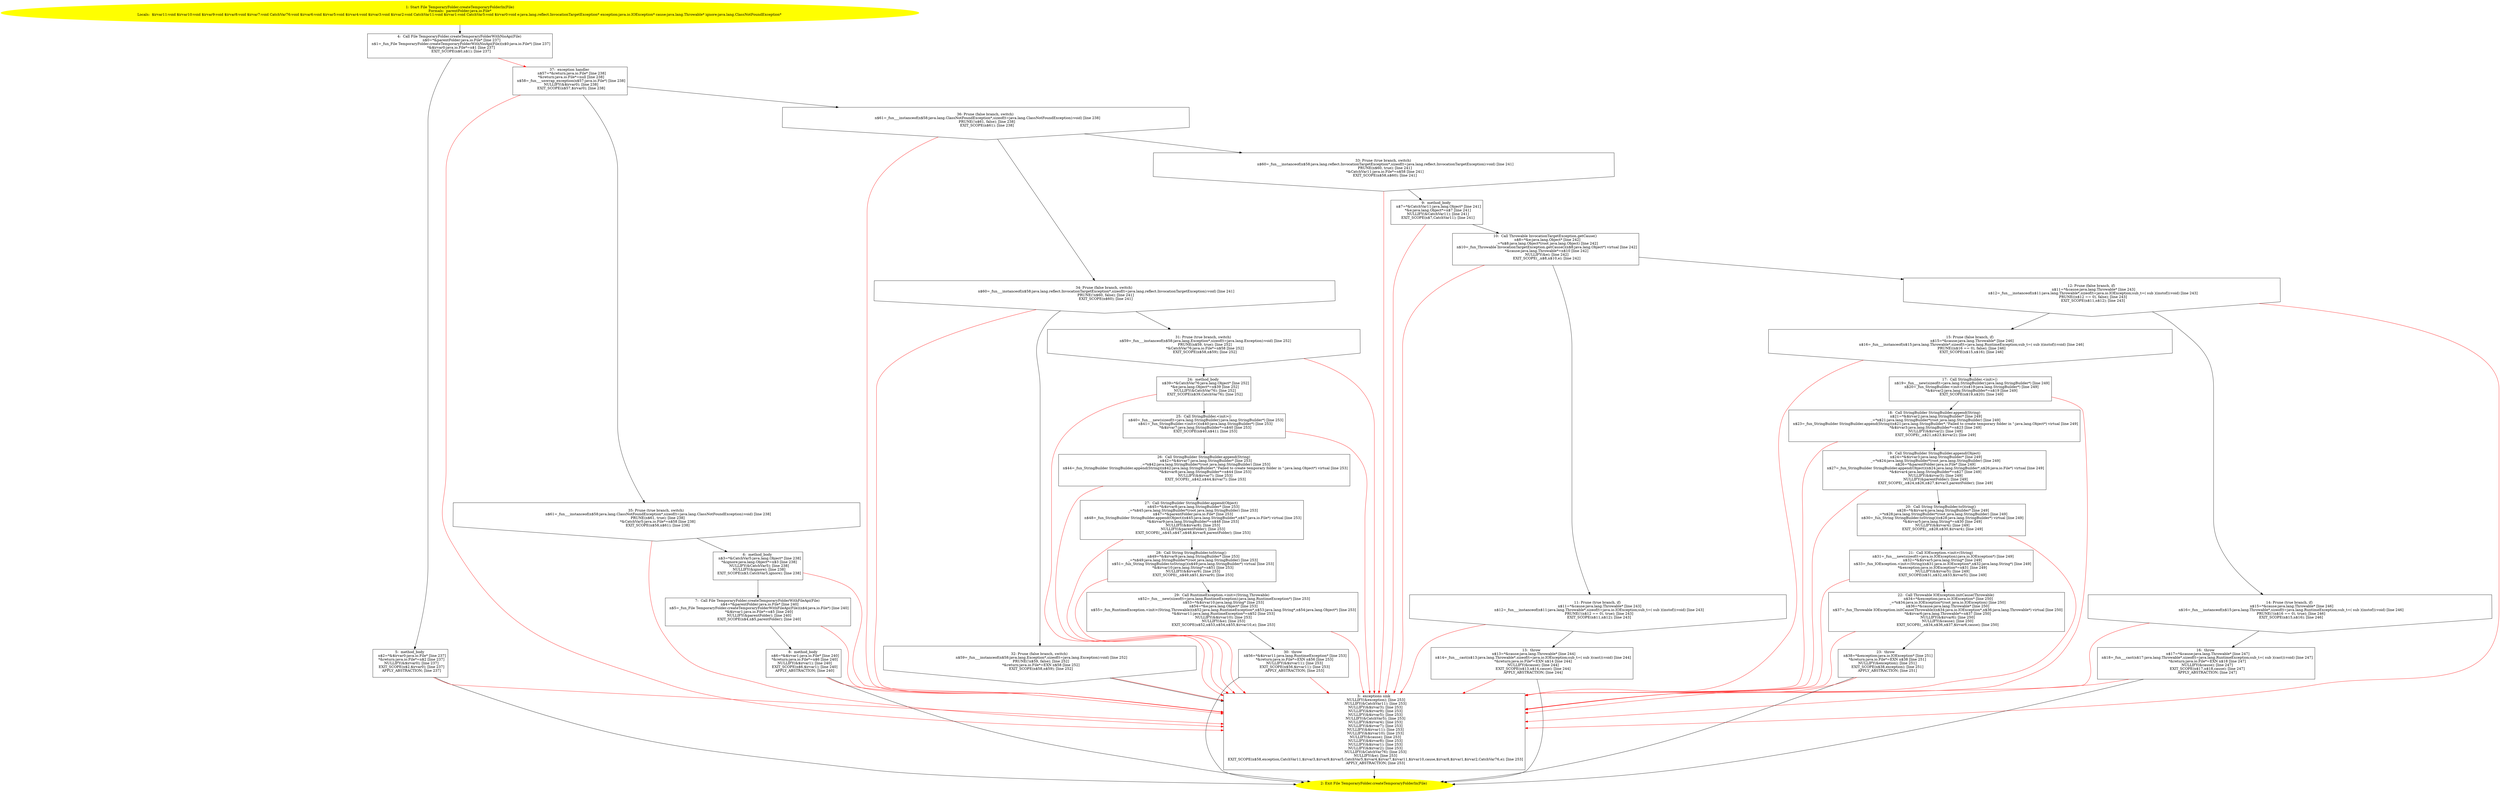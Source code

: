 /* @generated */
digraph cfg {
"org.junit.rules.TemporaryFolder.createTemporaryFolderIn(java.io.File):java.io.File.12b96bd66136469dfebd8bebe7cac778_1" [label="1: Start File TemporaryFolder.createTemporaryFolderIn(File)\nFormals:  parentFolder:java.io.File*\nLocals:  $irvar11:void $irvar10:void $irvar9:void $irvar8:void $irvar7:void CatchVar76:void $irvar6:void $irvar5:void $irvar4:void $irvar3:void $irvar2:void CatchVar11:void $irvar1:void CatchVar5:void $irvar0:void e:java.lang.reflect.InvocationTargetException* exception:java.io.IOException* cause:java.lang.Throwable* ignore:java.lang.ClassNotFoundException* \n  " color=yellow style=filled]
	

	 "org.junit.rules.TemporaryFolder.createTemporaryFolderIn(java.io.File):java.io.File.12b96bd66136469dfebd8bebe7cac778_1" -> "org.junit.rules.TemporaryFolder.createTemporaryFolderIn(java.io.File):java.io.File.12b96bd66136469dfebd8bebe7cac778_4" ;
"org.junit.rules.TemporaryFolder.createTemporaryFolderIn(java.io.File):java.io.File.12b96bd66136469dfebd8bebe7cac778_2" [label="2: Exit File TemporaryFolder.createTemporaryFolderIn(File) \n  " color=yellow style=filled]
	

"org.junit.rules.TemporaryFolder.createTemporaryFolderIn(java.io.File):java.io.File.12b96bd66136469dfebd8bebe7cac778_3" [label="3:  exceptions sink \n   NULLIFY(&exception); [line 253]\n  NULLIFY(&CatchVar11); [line 253]\n  NULLIFY(&$irvar3); [line 253]\n  NULLIFY(&$irvar9); [line 253]\n  NULLIFY(&$irvar5); [line 253]\n  NULLIFY(&CatchVar5); [line 253]\n  NULLIFY(&$irvar4); [line 253]\n  NULLIFY(&$irvar7); [line 253]\n  NULLIFY(&$irvar11); [line 253]\n  NULLIFY(&$irvar10); [line 253]\n  NULLIFY(&cause); [line 253]\n  NULLIFY(&$irvar8); [line 253]\n  NULLIFY(&$irvar1); [line 253]\n  NULLIFY(&$irvar2); [line 253]\n  NULLIFY(&CatchVar76); [line 253]\n  NULLIFY(&e); [line 253]\n  EXIT_SCOPE(n$58,exception,CatchVar11,$irvar3,$irvar9,$irvar5,CatchVar5,$irvar4,$irvar7,$irvar11,$irvar10,cause,$irvar8,$irvar1,$irvar2,CatchVar76,e); [line 253]\n  APPLY_ABSTRACTION; [line 253]\n " shape="box"]
	

	 "org.junit.rules.TemporaryFolder.createTemporaryFolderIn(java.io.File):java.io.File.12b96bd66136469dfebd8bebe7cac778_3" -> "org.junit.rules.TemporaryFolder.createTemporaryFolderIn(java.io.File):java.io.File.12b96bd66136469dfebd8bebe7cac778_2" ;
"org.junit.rules.TemporaryFolder.createTemporaryFolderIn(java.io.File):java.io.File.12b96bd66136469dfebd8bebe7cac778_4" [label="4:  Call File TemporaryFolder.createTemporaryFolderWithNioApi(File) \n   n$0=*&parentFolder:java.io.File* [line 237]\n  n$1=_fun_File TemporaryFolder.createTemporaryFolderWithNioApi(File)(n$0:java.io.File*) [line 237]\n  *&$irvar0:java.io.File*=n$1 [line 237]\n  EXIT_SCOPE(n$0,n$1); [line 237]\n " shape="box"]
	

	 "org.junit.rules.TemporaryFolder.createTemporaryFolderIn(java.io.File):java.io.File.12b96bd66136469dfebd8bebe7cac778_4" -> "org.junit.rules.TemporaryFolder.createTemporaryFolderIn(java.io.File):java.io.File.12b96bd66136469dfebd8bebe7cac778_5" ;
	 "org.junit.rules.TemporaryFolder.createTemporaryFolderIn(java.io.File):java.io.File.12b96bd66136469dfebd8bebe7cac778_4" -> "org.junit.rules.TemporaryFolder.createTemporaryFolderIn(java.io.File):java.io.File.12b96bd66136469dfebd8bebe7cac778_37" [color="red" ];
"org.junit.rules.TemporaryFolder.createTemporaryFolderIn(java.io.File):java.io.File.12b96bd66136469dfebd8bebe7cac778_5" [label="5:  method_body \n   n$2=*&$irvar0:java.io.File* [line 237]\n  *&return:java.io.File*=n$2 [line 237]\n  NULLIFY(&$irvar0); [line 237]\n  EXIT_SCOPE(n$2,$irvar0); [line 237]\n  APPLY_ABSTRACTION; [line 237]\n " shape="box"]
	

	 "org.junit.rules.TemporaryFolder.createTemporaryFolderIn(java.io.File):java.io.File.12b96bd66136469dfebd8bebe7cac778_5" -> "org.junit.rules.TemporaryFolder.createTemporaryFolderIn(java.io.File):java.io.File.12b96bd66136469dfebd8bebe7cac778_2" ;
	 "org.junit.rules.TemporaryFolder.createTemporaryFolderIn(java.io.File):java.io.File.12b96bd66136469dfebd8bebe7cac778_5" -> "org.junit.rules.TemporaryFolder.createTemporaryFolderIn(java.io.File):java.io.File.12b96bd66136469dfebd8bebe7cac778_3" [color="red" ];
"org.junit.rules.TemporaryFolder.createTemporaryFolderIn(java.io.File):java.io.File.12b96bd66136469dfebd8bebe7cac778_6" [label="6:  method_body \n   n$3=*&CatchVar5:java.lang.Object* [line 238]\n  *&ignore:java.lang.Object*=n$3 [line 238]\n  NULLIFY(&CatchVar5); [line 238]\n  NULLIFY(&ignore); [line 238]\n  EXIT_SCOPE(n$3,CatchVar5,ignore); [line 238]\n " shape="box"]
	

	 "org.junit.rules.TemporaryFolder.createTemporaryFolderIn(java.io.File):java.io.File.12b96bd66136469dfebd8bebe7cac778_6" -> "org.junit.rules.TemporaryFolder.createTemporaryFolderIn(java.io.File):java.io.File.12b96bd66136469dfebd8bebe7cac778_7" ;
	 "org.junit.rules.TemporaryFolder.createTemporaryFolderIn(java.io.File):java.io.File.12b96bd66136469dfebd8bebe7cac778_6" -> "org.junit.rules.TemporaryFolder.createTemporaryFolderIn(java.io.File):java.io.File.12b96bd66136469dfebd8bebe7cac778_3" [color="red" ];
"org.junit.rules.TemporaryFolder.createTemporaryFolderIn(java.io.File):java.io.File.12b96bd66136469dfebd8bebe7cac778_7" [label="7:  Call File TemporaryFolder.createTemporaryFolderWithFileApi(File) \n   n$4=*&parentFolder:java.io.File* [line 240]\n  n$5=_fun_File TemporaryFolder.createTemporaryFolderWithFileApi(File)(n$4:java.io.File*) [line 240]\n  *&$irvar1:java.io.File*=n$5 [line 240]\n  NULLIFY(&parentFolder); [line 240]\n  EXIT_SCOPE(n$4,n$5,parentFolder); [line 240]\n " shape="box"]
	

	 "org.junit.rules.TemporaryFolder.createTemporaryFolderIn(java.io.File):java.io.File.12b96bd66136469dfebd8bebe7cac778_7" -> "org.junit.rules.TemporaryFolder.createTemporaryFolderIn(java.io.File):java.io.File.12b96bd66136469dfebd8bebe7cac778_8" ;
	 "org.junit.rules.TemporaryFolder.createTemporaryFolderIn(java.io.File):java.io.File.12b96bd66136469dfebd8bebe7cac778_7" -> "org.junit.rules.TemporaryFolder.createTemporaryFolderIn(java.io.File):java.io.File.12b96bd66136469dfebd8bebe7cac778_3" [color="red" ];
"org.junit.rules.TemporaryFolder.createTemporaryFolderIn(java.io.File):java.io.File.12b96bd66136469dfebd8bebe7cac778_8" [label="8:  method_body \n   n$6=*&$irvar1:java.io.File* [line 240]\n  *&return:java.io.File*=n$6 [line 240]\n  NULLIFY(&$irvar1); [line 240]\n  EXIT_SCOPE(n$6,$irvar1); [line 240]\n  APPLY_ABSTRACTION; [line 240]\n " shape="box"]
	

	 "org.junit.rules.TemporaryFolder.createTemporaryFolderIn(java.io.File):java.io.File.12b96bd66136469dfebd8bebe7cac778_8" -> "org.junit.rules.TemporaryFolder.createTemporaryFolderIn(java.io.File):java.io.File.12b96bd66136469dfebd8bebe7cac778_2" ;
	 "org.junit.rules.TemporaryFolder.createTemporaryFolderIn(java.io.File):java.io.File.12b96bd66136469dfebd8bebe7cac778_8" -> "org.junit.rules.TemporaryFolder.createTemporaryFolderIn(java.io.File):java.io.File.12b96bd66136469dfebd8bebe7cac778_3" [color="red" ];
"org.junit.rules.TemporaryFolder.createTemporaryFolderIn(java.io.File):java.io.File.12b96bd66136469dfebd8bebe7cac778_9" [label="9:  method_body \n   n$7=*&CatchVar11:java.lang.Object* [line 241]\n  *&e:java.lang.Object*=n$7 [line 241]\n  NULLIFY(&CatchVar11); [line 241]\n  EXIT_SCOPE(n$7,CatchVar11); [line 241]\n " shape="box"]
	

	 "org.junit.rules.TemporaryFolder.createTemporaryFolderIn(java.io.File):java.io.File.12b96bd66136469dfebd8bebe7cac778_9" -> "org.junit.rules.TemporaryFolder.createTemporaryFolderIn(java.io.File):java.io.File.12b96bd66136469dfebd8bebe7cac778_10" ;
	 "org.junit.rules.TemporaryFolder.createTemporaryFolderIn(java.io.File):java.io.File.12b96bd66136469dfebd8bebe7cac778_9" -> "org.junit.rules.TemporaryFolder.createTemporaryFolderIn(java.io.File):java.io.File.12b96bd66136469dfebd8bebe7cac778_3" [color="red" ];
"org.junit.rules.TemporaryFolder.createTemporaryFolderIn(java.io.File):java.io.File.12b96bd66136469dfebd8bebe7cac778_10" [label="10:  Call Throwable InvocationTargetException.getCause() \n   n$8=*&e:java.lang.Object* [line 242]\n  _=*n$8:java.lang.Object*(root java.lang.Object) [line 242]\n  n$10=_fun_Throwable InvocationTargetException.getCause()(n$8:java.lang.Object*) virtual [line 242]\n  *&cause:java.lang.Throwable*=n$10 [line 242]\n  NULLIFY(&e); [line 242]\n  EXIT_SCOPE(_,n$8,n$10,e); [line 242]\n " shape="box"]
	

	 "org.junit.rules.TemporaryFolder.createTemporaryFolderIn(java.io.File):java.io.File.12b96bd66136469dfebd8bebe7cac778_10" -> "org.junit.rules.TemporaryFolder.createTemporaryFolderIn(java.io.File):java.io.File.12b96bd66136469dfebd8bebe7cac778_11" ;
	 "org.junit.rules.TemporaryFolder.createTemporaryFolderIn(java.io.File):java.io.File.12b96bd66136469dfebd8bebe7cac778_10" -> "org.junit.rules.TemporaryFolder.createTemporaryFolderIn(java.io.File):java.io.File.12b96bd66136469dfebd8bebe7cac778_12" ;
	 "org.junit.rules.TemporaryFolder.createTemporaryFolderIn(java.io.File):java.io.File.12b96bd66136469dfebd8bebe7cac778_10" -> "org.junit.rules.TemporaryFolder.createTemporaryFolderIn(java.io.File):java.io.File.12b96bd66136469dfebd8bebe7cac778_3" [color="red" ];
"org.junit.rules.TemporaryFolder.createTemporaryFolderIn(java.io.File):java.io.File.12b96bd66136469dfebd8bebe7cac778_11" [label="11: Prune (true branch, if) \n   n$11=*&cause:java.lang.Throwable* [line 243]\n  n$12=_fun___instanceof(n$11:java.lang.Throwable*,sizeof(t=java.io.IOException;sub_t=( sub )(instof)):void) [line 243]\n  PRUNE(!(n$12 == 0), true); [line 243]\n  EXIT_SCOPE(n$11,n$12); [line 243]\n " shape="invhouse"]
	

	 "org.junit.rules.TemporaryFolder.createTemporaryFolderIn(java.io.File):java.io.File.12b96bd66136469dfebd8bebe7cac778_11" -> "org.junit.rules.TemporaryFolder.createTemporaryFolderIn(java.io.File):java.io.File.12b96bd66136469dfebd8bebe7cac778_13" ;
	 "org.junit.rules.TemporaryFolder.createTemporaryFolderIn(java.io.File):java.io.File.12b96bd66136469dfebd8bebe7cac778_11" -> "org.junit.rules.TemporaryFolder.createTemporaryFolderIn(java.io.File):java.io.File.12b96bd66136469dfebd8bebe7cac778_3" [color="red" ];
"org.junit.rules.TemporaryFolder.createTemporaryFolderIn(java.io.File):java.io.File.12b96bd66136469dfebd8bebe7cac778_12" [label="12: Prune (false branch, if) \n   n$11=*&cause:java.lang.Throwable* [line 243]\n  n$12=_fun___instanceof(n$11:java.lang.Throwable*,sizeof(t=java.io.IOException;sub_t=( sub )(instof)):void) [line 243]\n  PRUNE((n$12 == 0), false); [line 243]\n  EXIT_SCOPE(n$11,n$12); [line 243]\n " shape="invhouse"]
	

	 "org.junit.rules.TemporaryFolder.createTemporaryFolderIn(java.io.File):java.io.File.12b96bd66136469dfebd8bebe7cac778_12" -> "org.junit.rules.TemporaryFolder.createTemporaryFolderIn(java.io.File):java.io.File.12b96bd66136469dfebd8bebe7cac778_14" ;
	 "org.junit.rules.TemporaryFolder.createTemporaryFolderIn(java.io.File):java.io.File.12b96bd66136469dfebd8bebe7cac778_12" -> "org.junit.rules.TemporaryFolder.createTemporaryFolderIn(java.io.File):java.io.File.12b96bd66136469dfebd8bebe7cac778_15" ;
	 "org.junit.rules.TemporaryFolder.createTemporaryFolderIn(java.io.File):java.io.File.12b96bd66136469dfebd8bebe7cac778_12" -> "org.junit.rules.TemporaryFolder.createTemporaryFolderIn(java.io.File):java.io.File.12b96bd66136469dfebd8bebe7cac778_3" [color="red" ];
"org.junit.rules.TemporaryFolder.createTemporaryFolderIn(java.io.File):java.io.File.12b96bd66136469dfebd8bebe7cac778_13" [label="13:  throw \n   n$13=*&cause:java.lang.Throwable* [line 244]\n  n$14=_fun___cast(n$13:java.lang.Throwable*,sizeof(t=java.io.IOException;sub_t=( sub )(cast)):void) [line 244]\n  *&return:java.io.File*=EXN n$14 [line 244]\n  NULLIFY(&cause); [line 244]\n  EXIT_SCOPE(n$13,n$14,cause); [line 244]\n  APPLY_ABSTRACTION; [line 244]\n " shape="box"]
	

	 "org.junit.rules.TemporaryFolder.createTemporaryFolderIn(java.io.File):java.io.File.12b96bd66136469dfebd8bebe7cac778_13" -> "org.junit.rules.TemporaryFolder.createTemporaryFolderIn(java.io.File):java.io.File.12b96bd66136469dfebd8bebe7cac778_2" ;
	 "org.junit.rules.TemporaryFolder.createTemporaryFolderIn(java.io.File):java.io.File.12b96bd66136469dfebd8bebe7cac778_13" -> "org.junit.rules.TemporaryFolder.createTemporaryFolderIn(java.io.File):java.io.File.12b96bd66136469dfebd8bebe7cac778_3" [color="red" ];
"org.junit.rules.TemporaryFolder.createTemporaryFolderIn(java.io.File):java.io.File.12b96bd66136469dfebd8bebe7cac778_14" [label="14: Prune (true branch, if) \n   n$15=*&cause:java.lang.Throwable* [line 246]\n  n$16=_fun___instanceof(n$15:java.lang.Throwable*,sizeof(t=java.lang.RuntimeException;sub_t=( sub )(instof)):void) [line 246]\n  PRUNE(!(n$16 == 0), true); [line 246]\n  EXIT_SCOPE(n$15,n$16); [line 246]\n " shape="invhouse"]
	

	 "org.junit.rules.TemporaryFolder.createTemporaryFolderIn(java.io.File):java.io.File.12b96bd66136469dfebd8bebe7cac778_14" -> "org.junit.rules.TemporaryFolder.createTemporaryFolderIn(java.io.File):java.io.File.12b96bd66136469dfebd8bebe7cac778_16" ;
	 "org.junit.rules.TemporaryFolder.createTemporaryFolderIn(java.io.File):java.io.File.12b96bd66136469dfebd8bebe7cac778_14" -> "org.junit.rules.TemporaryFolder.createTemporaryFolderIn(java.io.File):java.io.File.12b96bd66136469dfebd8bebe7cac778_3" [color="red" ];
"org.junit.rules.TemporaryFolder.createTemporaryFolderIn(java.io.File):java.io.File.12b96bd66136469dfebd8bebe7cac778_15" [label="15: Prune (false branch, if) \n   n$15=*&cause:java.lang.Throwable* [line 246]\n  n$16=_fun___instanceof(n$15:java.lang.Throwable*,sizeof(t=java.lang.RuntimeException;sub_t=( sub )(instof)):void) [line 246]\n  PRUNE((n$16 == 0), false); [line 246]\n  EXIT_SCOPE(n$15,n$16); [line 246]\n " shape="invhouse"]
	

	 "org.junit.rules.TemporaryFolder.createTemporaryFolderIn(java.io.File):java.io.File.12b96bd66136469dfebd8bebe7cac778_15" -> "org.junit.rules.TemporaryFolder.createTemporaryFolderIn(java.io.File):java.io.File.12b96bd66136469dfebd8bebe7cac778_17" ;
	 "org.junit.rules.TemporaryFolder.createTemporaryFolderIn(java.io.File):java.io.File.12b96bd66136469dfebd8bebe7cac778_15" -> "org.junit.rules.TemporaryFolder.createTemporaryFolderIn(java.io.File):java.io.File.12b96bd66136469dfebd8bebe7cac778_3" [color="red" ];
"org.junit.rules.TemporaryFolder.createTemporaryFolderIn(java.io.File):java.io.File.12b96bd66136469dfebd8bebe7cac778_16" [label="16:  throw \n   n$17=*&cause:java.lang.Throwable* [line 247]\n  n$18=_fun___cast(n$17:java.lang.Throwable*,sizeof(t=java.lang.RuntimeException;sub_t=( sub )(cast)):void) [line 247]\n  *&return:java.io.File*=EXN n$18 [line 247]\n  NULLIFY(&cause); [line 247]\n  EXIT_SCOPE(n$17,n$18,cause); [line 247]\n  APPLY_ABSTRACTION; [line 247]\n " shape="box"]
	

	 "org.junit.rules.TemporaryFolder.createTemporaryFolderIn(java.io.File):java.io.File.12b96bd66136469dfebd8bebe7cac778_16" -> "org.junit.rules.TemporaryFolder.createTemporaryFolderIn(java.io.File):java.io.File.12b96bd66136469dfebd8bebe7cac778_2" ;
	 "org.junit.rules.TemporaryFolder.createTemporaryFolderIn(java.io.File):java.io.File.12b96bd66136469dfebd8bebe7cac778_16" -> "org.junit.rules.TemporaryFolder.createTemporaryFolderIn(java.io.File):java.io.File.12b96bd66136469dfebd8bebe7cac778_3" [color="red" ];
"org.junit.rules.TemporaryFolder.createTemporaryFolderIn(java.io.File):java.io.File.12b96bd66136469dfebd8bebe7cac778_17" [label="17:  Call StringBuilder.<init>() \n   n$19=_fun___new(sizeof(t=java.lang.StringBuilder):java.lang.StringBuilder*) [line 249]\n  n$20=_fun_StringBuilder.<init>()(n$19:java.lang.StringBuilder*) [line 249]\n  *&$irvar2:java.lang.StringBuilder*=n$19 [line 249]\n  EXIT_SCOPE(n$19,n$20); [line 249]\n " shape="box"]
	

	 "org.junit.rules.TemporaryFolder.createTemporaryFolderIn(java.io.File):java.io.File.12b96bd66136469dfebd8bebe7cac778_17" -> "org.junit.rules.TemporaryFolder.createTemporaryFolderIn(java.io.File):java.io.File.12b96bd66136469dfebd8bebe7cac778_18" ;
	 "org.junit.rules.TemporaryFolder.createTemporaryFolderIn(java.io.File):java.io.File.12b96bd66136469dfebd8bebe7cac778_17" -> "org.junit.rules.TemporaryFolder.createTemporaryFolderIn(java.io.File):java.io.File.12b96bd66136469dfebd8bebe7cac778_3" [color="red" ];
"org.junit.rules.TemporaryFolder.createTemporaryFolderIn(java.io.File):java.io.File.12b96bd66136469dfebd8bebe7cac778_18" [label="18:  Call StringBuilder StringBuilder.append(String) \n   n$21=*&$irvar2:java.lang.StringBuilder* [line 249]\n  _=*n$21:java.lang.StringBuilder*(root java.lang.StringBuilder) [line 249]\n  n$23=_fun_StringBuilder StringBuilder.append(String)(n$21:java.lang.StringBuilder*,\"Failed to create temporary folder in \":java.lang.Object*) virtual [line 249]\n  *&$irvar3:java.lang.StringBuilder*=n$23 [line 249]\n  NULLIFY(&$irvar2); [line 249]\n  EXIT_SCOPE(_,n$21,n$23,$irvar2); [line 249]\n " shape="box"]
	

	 "org.junit.rules.TemporaryFolder.createTemporaryFolderIn(java.io.File):java.io.File.12b96bd66136469dfebd8bebe7cac778_18" -> "org.junit.rules.TemporaryFolder.createTemporaryFolderIn(java.io.File):java.io.File.12b96bd66136469dfebd8bebe7cac778_19" ;
	 "org.junit.rules.TemporaryFolder.createTemporaryFolderIn(java.io.File):java.io.File.12b96bd66136469dfebd8bebe7cac778_18" -> "org.junit.rules.TemporaryFolder.createTemporaryFolderIn(java.io.File):java.io.File.12b96bd66136469dfebd8bebe7cac778_3" [color="red" ];
"org.junit.rules.TemporaryFolder.createTemporaryFolderIn(java.io.File):java.io.File.12b96bd66136469dfebd8bebe7cac778_19" [label="19:  Call StringBuilder StringBuilder.append(Object) \n   n$24=*&$irvar3:java.lang.StringBuilder* [line 249]\n  _=*n$24:java.lang.StringBuilder*(root java.lang.StringBuilder) [line 249]\n  n$26=*&parentFolder:java.io.File* [line 249]\n  n$27=_fun_StringBuilder StringBuilder.append(Object)(n$24:java.lang.StringBuilder*,n$26:java.io.File*) virtual [line 249]\n  *&$irvar4:java.lang.StringBuilder*=n$27 [line 249]\n  NULLIFY(&$irvar3); [line 249]\n  NULLIFY(&parentFolder); [line 249]\n  EXIT_SCOPE(_,n$24,n$26,n$27,$irvar3,parentFolder); [line 249]\n " shape="box"]
	

	 "org.junit.rules.TemporaryFolder.createTemporaryFolderIn(java.io.File):java.io.File.12b96bd66136469dfebd8bebe7cac778_19" -> "org.junit.rules.TemporaryFolder.createTemporaryFolderIn(java.io.File):java.io.File.12b96bd66136469dfebd8bebe7cac778_20" ;
	 "org.junit.rules.TemporaryFolder.createTemporaryFolderIn(java.io.File):java.io.File.12b96bd66136469dfebd8bebe7cac778_19" -> "org.junit.rules.TemporaryFolder.createTemporaryFolderIn(java.io.File):java.io.File.12b96bd66136469dfebd8bebe7cac778_3" [color="red" ];
"org.junit.rules.TemporaryFolder.createTemporaryFolderIn(java.io.File):java.io.File.12b96bd66136469dfebd8bebe7cac778_20" [label="20:  Call String StringBuilder.toString() \n   n$28=*&$irvar4:java.lang.StringBuilder* [line 249]\n  _=*n$28:java.lang.StringBuilder*(root java.lang.StringBuilder) [line 249]\n  n$30=_fun_String StringBuilder.toString()(n$28:java.lang.StringBuilder*) virtual [line 249]\n  *&$irvar5:java.lang.String*=n$30 [line 249]\n  NULLIFY(&$irvar4); [line 249]\n  EXIT_SCOPE(_,n$28,n$30,$irvar4); [line 249]\n " shape="box"]
	

	 "org.junit.rules.TemporaryFolder.createTemporaryFolderIn(java.io.File):java.io.File.12b96bd66136469dfebd8bebe7cac778_20" -> "org.junit.rules.TemporaryFolder.createTemporaryFolderIn(java.io.File):java.io.File.12b96bd66136469dfebd8bebe7cac778_21" ;
	 "org.junit.rules.TemporaryFolder.createTemporaryFolderIn(java.io.File):java.io.File.12b96bd66136469dfebd8bebe7cac778_20" -> "org.junit.rules.TemporaryFolder.createTemporaryFolderIn(java.io.File):java.io.File.12b96bd66136469dfebd8bebe7cac778_3" [color="red" ];
"org.junit.rules.TemporaryFolder.createTemporaryFolderIn(java.io.File):java.io.File.12b96bd66136469dfebd8bebe7cac778_21" [label="21:  Call IOException.<init>(String) \n   n$31=_fun___new(sizeof(t=java.io.IOException):java.io.IOException*) [line 249]\n  n$32=*&$irvar5:java.lang.String* [line 249]\n  n$33=_fun_IOException.<init>(String)(n$31:java.io.IOException*,n$32:java.lang.String*) [line 249]\n  *&exception:java.io.IOException*=n$31 [line 249]\n  NULLIFY(&$irvar5); [line 249]\n  EXIT_SCOPE(n$31,n$32,n$33,$irvar5); [line 249]\n " shape="box"]
	

	 "org.junit.rules.TemporaryFolder.createTemporaryFolderIn(java.io.File):java.io.File.12b96bd66136469dfebd8bebe7cac778_21" -> "org.junit.rules.TemporaryFolder.createTemporaryFolderIn(java.io.File):java.io.File.12b96bd66136469dfebd8bebe7cac778_22" ;
	 "org.junit.rules.TemporaryFolder.createTemporaryFolderIn(java.io.File):java.io.File.12b96bd66136469dfebd8bebe7cac778_21" -> "org.junit.rules.TemporaryFolder.createTemporaryFolderIn(java.io.File):java.io.File.12b96bd66136469dfebd8bebe7cac778_3" [color="red" ];
"org.junit.rules.TemporaryFolder.createTemporaryFolderIn(java.io.File):java.io.File.12b96bd66136469dfebd8bebe7cac778_22" [label="22:  Call Throwable IOException.initCause(Throwable) \n   n$34=*&exception:java.io.IOException* [line 250]\n  _=*n$34:java.io.IOException*(root java.io.IOException) [line 250]\n  n$36=*&cause:java.lang.Throwable* [line 250]\n  n$37=_fun_Throwable IOException.initCause(Throwable)(n$34:java.io.IOException*,n$36:java.lang.Throwable*) virtual [line 250]\n  *&$irvar6:java.lang.Throwable*=n$37 [line 250]\n  NULLIFY(&$irvar6); [line 250]\n  NULLIFY(&cause); [line 250]\n  EXIT_SCOPE(_,n$34,n$36,n$37,$irvar6,cause); [line 250]\n " shape="box"]
	

	 "org.junit.rules.TemporaryFolder.createTemporaryFolderIn(java.io.File):java.io.File.12b96bd66136469dfebd8bebe7cac778_22" -> "org.junit.rules.TemporaryFolder.createTemporaryFolderIn(java.io.File):java.io.File.12b96bd66136469dfebd8bebe7cac778_23" ;
	 "org.junit.rules.TemporaryFolder.createTemporaryFolderIn(java.io.File):java.io.File.12b96bd66136469dfebd8bebe7cac778_22" -> "org.junit.rules.TemporaryFolder.createTemporaryFolderIn(java.io.File):java.io.File.12b96bd66136469dfebd8bebe7cac778_3" [color="red" ];
"org.junit.rules.TemporaryFolder.createTemporaryFolderIn(java.io.File):java.io.File.12b96bd66136469dfebd8bebe7cac778_23" [label="23:  throw \n   n$38=*&exception:java.io.IOException* [line 251]\n  *&return:java.io.File*=EXN n$38 [line 251]\n  NULLIFY(&exception); [line 251]\n  EXIT_SCOPE(n$38,exception); [line 251]\n  APPLY_ABSTRACTION; [line 251]\n " shape="box"]
	

	 "org.junit.rules.TemporaryFolder.createTemporaryFolderIn(java.io.File):java.io.File.12b96bd66136469dfebd8bebe7cac778_23" -> "org.junit.rules.TemporaryFolder.createTemporaryFolderIn(java.io.File):java.io.File.12b96bd66136469dfebd8bebe7cac778_2" ;
	 "org.junit.rules.TemporaryFolder.createTemporaryFolderIn(java.io.File):java.io.File.12b96bd66136469dfebd8bebe7cac778_23" -> "org.junit.rules.TemporaryFolder.createTemporaryFolderIn(java.io.File):java.io.File.12b96bd66136469dfebd8bebe7cac778_3" [color="red" ];
"org.junit.rules.TemporaryFolder.createTemporaryFolderIn(java.io.File):java.io.File.12b96bd66136469dfebd8bebe7cac778_24" [label="24:  method_body \n   n$39=*&CatchVar76:java.lang.Object* [line 252]\n  *&e:java.lang.Object*=n$39 [line 252]\n  NULLIFY(&CatchVar76); [line 252]\n  EXIT_SCOPE(n$39,CatchVar76); [line 252]\n " shape="box"]
	

	 "org.junit.rules.TemporaryFolder.createTemporaryFolderIn(java.io.File):java.io.File.12b96bd66136469dfebd8bebe7cac778_24" -> "org.junit.rules.TemporaryFolder.createTemporaryFolderIn(java.io.File):java.io.File.12b96bd66136469dfebd8bebe7cac778_25" ;
	 "org.junit.rules.TemporaryFolder.createTemporaryFolderIn(java.io.File):java.io.File.12b96bd66136469dfebd8bebe7cac778_24" -> "org.junit.rules.TemporaryFolder.createTemporaryFolderIn(java.io.File):java.io.File.12b96bd66136469dfebd8bebe7cac778_3" [color="red" ];
"org.junit.rules.TemporaryFolder.createTemporaryFolderIn(java.io.File):java.io.File.12b96bd66136469dfebd8bebe7cac778_25" [label="25:  Call StringBuilder.<init>() \n   n$40=_fun___new(sizeof(t=java.lang.StringBuilder):java.lang.StringBuilder*) [line 253]\n  n$41=_fun_StringBuilder.<init>()(n$40:java.lang.StringBuilder*) [line 253]\n  *&$irvar7:java.lang.StringBuilder*=n$40 [line 253]\n  EXIT_SCOPE(n$40,n$41); [line 253]\n " shape="box"]
	

	 "org.junit.rules.TemporaryFolder.createTemporaryFolderIn(java.io.File):java.io.File.12b96bd66136469dfebd8bebe7cac778_25" -> "org.junit.rules.TemporaryFolder.createTemporaryFolderIn(java.io.File):java.io.File.12b96bd66136469dfebd8bebe7cac778_26" ;
	 "org.junit.rules.TemporaryFolder.createTemporaryFolderIn(java.io.File):java.io.File.12b96bd66136469dfebd8bebe7cac778_25" -> "org.junit.rules.TemporaryFolder.createTemporaryFolderIn(java.io.File):java.io.File.12b96bd66136469dfebd8bebe7cac778_3" [color="red" ];
"org.junit.rules.TemporaryFolder.createTemporaryFolderIn(java.io.File):java.io.File.12b96bd66136469dfebd8bebe7cac778_26" [label="26:  Call StringBuilder StringBuilder.append(String) \n   n$42=*&$irvar7:java.lang.StringBuilder* [line 253]\n  _=*n$42:java.lang.StringBuilder*(root java.lang.StringBuilder) [line 253]\n  n$44=_fun_StringBuilder StringBuilder.append(String)(n$42:java.lang.StringBuilder*,\"Failed to create temporary folder in \":java.lang.Object*) virtual [line 253]\n  *&$irvar8:java.lang.StringBuilder*=n$44 [line 253]\n  NULLIFY(&$irvar7); [line 253]\n  EXIT_SCOPE(_,n$42,n$44,$irvar7); [line 253]\n " shape="box"]
	

	 "org.junit.rules.TemporaryFolder.createTemporaryFolderIn(java.io.File):java.io.File.12b96bd66136469dfebd8bebe7cac778_26" -> "org.junit.rules.TemporaryFolder.createTemporaryFolderIn(java.io.File):java.io.File.12b96bd66136469dfebd8bebe7cac778_27" ;
	 "org.junit.rules.TemporaryFolder.createTemporaryFolderIn(java.io.File):java.io.File.12b96bd66136469dfebd8bebe7cac778_26" -> "org.junit.rules.TemporaryFolder.createTemporaryFolderIn(java.io.File):java.io.File.12b96bd66136469dfebd8bebe7cac778_3" [color="red" ];
"org.junit.rules.TemporaryFolder.createTemporaryFolderIn(java.io.File):java.io.File.12b96bd66136469dfebd8bebe7cac778_27" [label="27:  Call StringBuilder StringBuilder.append(Object) \n   n$45=*&$irvar8:java.lang.StringBuilder* [line 253]\n  _=*n$45:java.lang.StringBuilder*(root java.lang.StringBuilder) [line 253]\n  n$47=*&parentFolder:java.io.File* [line 253]\n  n$48=_fun_StringBuilder StringBuilder.append(Object)(n$45:java.lang.StringBuilder*,n$47:java.io.File*) virtual [line 253]\n  *&$irvar9:java.lang.StringBuilder*=n$48 [line 253]\n  NULLIFY(&$irvar8); [line 253]\n  NULLIFY(&parentFolder); [line 253]\n  EXIT_SCOPE(_,n$45,n$47,n$48,$irvar8,parentFolder); [line 253]\n " shape="box"]
	

	 "org.junit.rules.TemporaryFolder.createTemporaryFolderIn(java.io.File):java.io.File.12b96bd66136469dfebd8bebe7cac778_27" -> "org.junit.rules.TemporaryFolder.createTemporaryFolderIn(java.io.File):java.io.File.12b96bd66136469dfebd8bebe7cac778_28" ;
	 "org.junit.rules.TemporaryFolder.createTemporaryFolderIn(java.io.File):java.io.File.12b96bd66136469dfebd8bebe7cac778_27" -> "org.junit.rules.TemporaryFolder.createTemporaryFolderIn(java.io.File):java.io.File.12b96bd66136469dfebd8bebe7cac778_3" [color="red" ];
"org.junit.rules.TemporaryFolder.createTemporaryFolderIn(java.io.File):java.io.File.12b96bd66136469dfebd8bebe7cac778_28" [label="28:  Call String StringBuilder.toString() \n   n$49=*&$irvar9:java.lang.StringBuilder* [line 253]\n  _=*n$49:java.lang.StringBuilder*(root java.lang.StringBuilder) [line 253]\n  n$51=_fun_String StringBuilder.toString()(n$49:java.lang.StringBuilder*) virtual [line 253]\n  *&$irvar10:java.lang.String*=n$51 [line 253]\n  NULLIFY(&$irvar9); [line 253]\n  EXIT_SCOPE(_,n$49,n$51,$irvar9); [line 253]\n " shape="box"]
	

	 "org.junit.rules.TemporaryFolder.createTemporaryFolderIn(java.io.File):java.io.File.12b96bd66136469dfebd8bebe7cac778_28" -> "org.junit.rules.TemporaryFolder.createTemporaryFolderIn(java.io.File):java.io.File.12b96bd66136469dfebd8bebe7cac778_29" ;
	 "org.junit.rules.TemporaryFolder.createTemporaryFolderIn(java.io.File):java.io.File.12b96bd66136469dfebd8bebe7cac778_28" -> "org.junit.rules.TemporaryFolder.createTemporaryFolderIn(java.io.File):java.io.File.12b96bd66136469dfebd8bebe7cac778_3" [color="red" ];
"org.junit.rules.TemporaryFolder.createTemporaryFolderIn(java.io.File):java.io.File.12b96bd66136469dfebd8bebe7cac778_29" [label="29:  Call RuntimeException.<init>(String,Throwable) \n   n$52=_fun___new(sizeof(t=java.lang.RuntimeException):java.lang.RuntimeException*) [line 253]\n  n$53=*&$irvar10:java.lang.String* [line 253]\n  n$54=*&e:java.lang.Object* [line 253]\n  n$55=_fun_RuntimeException.<init>(String,Throwable)(n$52:java.lang.RuntimeException*,n$53:java.lang.String*,n$54:java.lang.Object*) [line 253]\n  *&$irvar11:java.lang.RuntimeException*=n$52 [line 253]\n  NULLIFY(&$irvar10); [line 253]\n  NULLIFY(&e); [line 253]\n  EXIT_SCOPE(n$52,n$53,n$54,n$55,$irvar10,e); [line 253]\n " shape="box"]
	

	 "org.junit.rules.TemporaryFolder.createTemporaryFolderIn(java.io.File):java.io.File.12b96bd66136469dfebd8bebe7cac778_29" -> "org.junit.rules.TemporaryFolder.createTemporaryFolderIn(java.io.File):java.io.File.12b96bd66136469dfebd8bebe7cac778_30" ;
	 "org.junit.rules.TemporaryFolder.createTemporaryFolderIn(java.io.File):java.io.File.12b96bd66136469dfebd8bebe7cac778_29" -> "org.junit.rules.TemporaryFolder.createTemporaryFolderIn(java.io.File):java.io.File.12b96bd66136469dfebd8bebe7cac778_3" [color="red" ];
"org.junit.rules.TemporaryFolder.createTemporaryFolderIn(java.io.File):java.io.File.12b96bd66136469dfebd8bebe7cac778_30" [label="30:  throw \n   n$56=*&$irvar11:java.lang.RuntimeException* [line 253]\n  *&return:java.io.File*=EXN n$56 [line 253]\n  NULLIFY(&$irvar11); [line 253]\n  EXIT_SCOPE(n$56,$irvar11); [line 253]\n  APPLY_ABSTRACTION; [line 253]\n " shape="box"]
	

	 "org.junit.rules.TemporaryFolder.createTemporaryFolderIn(java.io.File):java.io.File.12b96bd66136469dfebd8bebe7cac778_30" -> "org.junit.rules.TemporaryFolder.createTemporaryFolderIn(java.io.File):java.io.File.12b96bd66136469dfebd8bebe7cac778_2" ;
	 "org.junit.rules.TemporaryFolder.createTemporaryFolderIn(java.io.File):java.io.File.12b96bd66136469dfebd8bebe7cac778_30" -> "org.junit.rules.TemporaryFolder.createTemporaryFolderIn(java.io.File):java.io.File.12b96bd66136469dfebd8bebe7cac778_3" [color="red" ];
"org.junit.rules.TemporaryFolder.createTemporaryFolderIn(java.io.File):java.io.File.12b96bd66136469dfebd8bebe7cac778_31" [label="31: Prune (true branch, switch) \n   n$59=_fun___instanceof(n$58:java.lang.Exception*,sizeof(t=java.lang.Exception):void) [line 252]\n  PRUNE(n$59, true); [line 252]\n  *&CatchVar76:java.io.File*=n$58 [line 252]\n  EXIT_SCOPE(n$58,n$59); [line 252]\n " shape="invhouse"]
	

	 "org.junit.rules.TemporaryFolder.createTemporaryFolderIn(java.io.File):java.io.File.12b96bd66136469dfebd8bebe7cac778_31" -> "org.junit.rules.TemporaryFolder.createTemporaryFolderIn(java.io.File):java.io.File.12b96bd66136469dfebd8bebe7cac778_24" ;
	 "org.junit.rules.TemporaryFolder.createTemporaryFolderIn(java.io.File):java.io.File.12b96bd66136469dfebd8bebe7cac778_31" -> "org.junit.rules.TemporaryFolder.createTemporaryFolderIn(java.io.File):java.io.File.12b96bd66136469dfebd8bebe7cac778_3" [color="red" ];
"org.junit.rules.TemporaryFolder.createTemporaryFolderIn(java.io.File):java.io.File.12b96bd66136469dfebd8bebe7cac778_32" [label="32: Prune (false branch, switch) \n   n$59=_fun___instanceof(n$58:java.lang.Exception*,sizeof(t=java.lang.Exception):void) [line 252]\n  PRUNE(!n$59, false); [line 252]\n  *&return:java.io.File*=EXN n$58 [line 252]\n  EXIT_SCOPE(n$58,n$59); [line 252]\n " shape="invhouse"]
	

	 "org.junit.rules.TemporaryFolder.createTemporaryFolderIn(java.io.File):java.io.File.12b96bd66136469dfebd8bebe7cac778_32" -> "org.junit.rules.TemporaryFolder.createTemporaryFolderIn(java.io.File):java.io.File.12b96bd66136469dfebd8bebe7cac778_3" ;
	 "org.junit.rules.TemporaryFolder.createTemporaryFolderIn(java.io.File):java.io.File.12b96bd66136469dfebd8bebe7cac778_32" -> "org.junit.rules.TemporaryFolder.createTemporaryFolderIn(java.io.File):java.io.File.12b96bd66136469dfebd8bebe7cac778_3" [color="red" ];
"org.junit.rules.TemporaryFolder.createTemporaryFolderIn(java.io.File):java.io.File.12b96bd66136469dfebd8bebe7cac778_33" [label="33: Prune (true branch, switch) \n   n$60=_fun___instanceof(n$58:java.lang.reflect.InvocationTargetException*,sizeof(t=java.lang.reflect.InvocationTargetException):void) [line 241]\n  PRUNE(n$60, true); [line 241]\n  *&CatchVar11:java.io.File*=n$58 [line 241]\n  EXIT_SCOPE(n$58,n$60); [line 241]\n " shape="invhouse"]
	

	 "org.junit.rules.TemporaryFolder.createTemporaryFolderIn(java.io.File):java.io.File.12b96bd66136469dfebd8bebe7cac778_33" -> "org.junit.rules.TemporaryFolder.createTemporaryFolderIn(java.io.File):java.io.File.12b96bd66136469dfebd8bebe7cac778_9" ;
	 "org.junit.rules.TemporaryFolder.createTemporaryFolderIn(java.io.File):java.io.File.12b96bd66136469dfebd8bebe7cac778_33" -> "org.junit.rules.TemporaryFolder.createTemporaryFolderIn(java.io.File):java.io.File.12b96bd66136469dfebd8bebe7cac778_3" [color="red" ];
"org.junit.rules.TemporaryFolder.createTemporaryFolderIn(java.io.File):java.io.File.12b96bd66136469dfebd8bebe7cac778_34" [label="34: Prune (false branch, switch) \n   n$60=_fun___instanceof(n$58:java.lang.reflect.InvocationTargetException*,sizeof(t=java.lang.reflect.InvocationTargetException):void) [line 241]\n  PRUNE(!n$60, false); [line 241]\n  EXIT_SCOPE(n$60); [line 241]\n " shape="invhouse"]
	

	 "org.junit.rules.TemporaryFolder.createTemporaryFolderIn(java.io.File):java.io.File.12b96bd66136469dfebd8bebe7cac778_34" -> "org.junit.rules.TemporaryFolder.createTemporaryFolderIn(java.io.File):java.io.File.12b96bd66136469dfebd8bebe7cac778_31" ;
	 "org.junit.rules.TemporaryFolder.createTemporaryFolderIn(java.io.File):java.io.File.12b96bd66136469dfebd8bebe7cac778_34" -> "org.junit.rules.TemporaryFolder.createTemporaryFolderIn(java.io.File):java.io.File.12b96bd66136469dfebd8bebe7cac778_32" ;
	 "org.junit.rules.TemporaryFolder.createTemporaryFolderIn(java.io.File):java.io.File.12b96bd66136469dfebd8bebe7cac778_34" -> "org.junit.rules.TemporaryFolder.createTemporaryFolderIn(java.io.File):java.io.File.12b96bd66136469dfebd8bebe7cac778_3" [color="red" ];
"org.junit.rules.TemporaryFolder.createTemporaryFolderIn(java.io.File):java.io.File.12b96bd66136469dfebd8bebe7cac778_35" [label="35: Prune (true branch, switch) \n   n$61=_fun___instanceof(n$58:java.lang.ClassNotFoundException*,sizeof(t=java.lang.ClassNotFoundException):void) [line 238]\n  PRUNE(n$61, true); [line 238]\n  *&CatchVar5:java.io.File*=n$58 [line 238]\n  EXIT_SCOPE(n$58,n$61); [line 238]\n " shape="invhouse"]
	

	 "org.junit.rules.TemporaryFolder.createTemporaryFolderIn(java.io.File):java.io.File.12b96bd66136469dfebd8bebe7cac778_35" -> "org.junit.rules.TemporaryFolder.createTemporaryFolderIn(java.io.File):java.io.File.12b96bd66136469dfebd8bebe7cac778_6" ;
	 "org.junit.rules.TemporaryFolder.createTemporaryFolderIn(java.io.File):java.io.File.12b96bd66136469dfebd8bebe7cac778_35" -> "org.junit.rules.TemporaryFolder.createTemporaryFolderIn(java.io.File):java.io.File.12b96bd66136469dfebd8bebe7cac778_3" [color="red" ];
"org.junit.rules.TemporaryFolder.createTemporaryFolderIn(java.io.File):java.io.File.12b96bd66136469dfebd8bebe7cac778_36" [label="36: Prune (false branch, switch) \n   n$61=_fun___instanceof(n$58:java.lang.ClassNotFoundException*,sizeof(t=java.lang.ClassNotFoundException):void) [line 238]\n  PRUNE(!n$61, false); [line 238]\n  EXIT_SCOPE(n$61); [line 238]\n " shape="invhouse"]
	

	 "org.junit.rules.TemporaryFolder.createTemporaryFolderIn(java.io.File):java.io.File.12b96bd66136469dfebd8bebe7cac778_36" -> "org.junit.rules.TemporaryFolder.createTemporaryFolderIn(java.io.File):java.io.File.12b96bd66136469dfebd8bebe7cac778_33" ;
	 "org.junit.rules.TemporaryFolder.createTemporaryFolderIn(java.io.File):java.io.File.12b96bd66136469dfebd8bebe7cac778_36" -> "org.junit.rules.TemporaryFolder.createTemporaryFolderIn(java.io.File):java.io.File.12b96bd66136469dfebd8bebe7cac778_34" ;
	 "org.junit.rules.TemporaryFolder.createTemporaryFolderIn(java.io.File):java.io.File.12b96bd66136469dfebd8bebe7cac778_36" -> "org.junit.rules.TemporaryFolder.createTemporaryFolderIn(java.io.File):java.io.File.12b96bd66136469dfebd8bebe7cac778_3" [color="red" ];
"org.junit.rules.TemporaryFolder.createTemporaryFolderIn(java.io.File):java.io.File.12b96bd66136469dfebd8bebe7cac778_37" [label="37:  exception handler \n   n$57=*&return:java.io.File* [line 238]\n  *&return:java.io.File*=null [line 238]\n  n$58=_fun___unwrap_exception(n$57:java.io.File*) [line 238]\n  NULLIFY(&$irvar0); [line 238]\n  EXIT_SCOPE(n$57,$irvar0); [line 238]\n " shape="box"]
	

	 "org.junit.rules.TemporaryFolder.createTemporaryFolderIn(java.io.File):java.io.File.12b96bd66136469dfebd8bebe7cac778_37" -> "org.junit.rules.TemporaryFolder.createTemporaryFolderIn(java.io.File):java.io.File.12b96bd66136469dfebd8bebe7cac778_35" ;
	 "org.junit.rules.TemporaryFolder.createTemporaryFolderIn(java.io.File):java.io.File.12b96bd66136469dfebd8bebe7cac778_37" -> "org.junit.rules.TemporaryFolder.createTemporaryFolderIn(java.io.File):java.io.File.12b96bd66136469dfebd8bebe7cac778_36" ;
	 "org.junit.rules.TemporaryFolder.createTemporaryFolderIn(java.io.File):java.io.File.12b96bd66136469dfebd8bebe7cac778_37" -> "org.junit.rules.TemporaryFolder.createTemporaryFolderIn(java.io.File):java.io.File.12b96bd66136469dfebd8bebe7cac778_3" [color="red" ];
}

